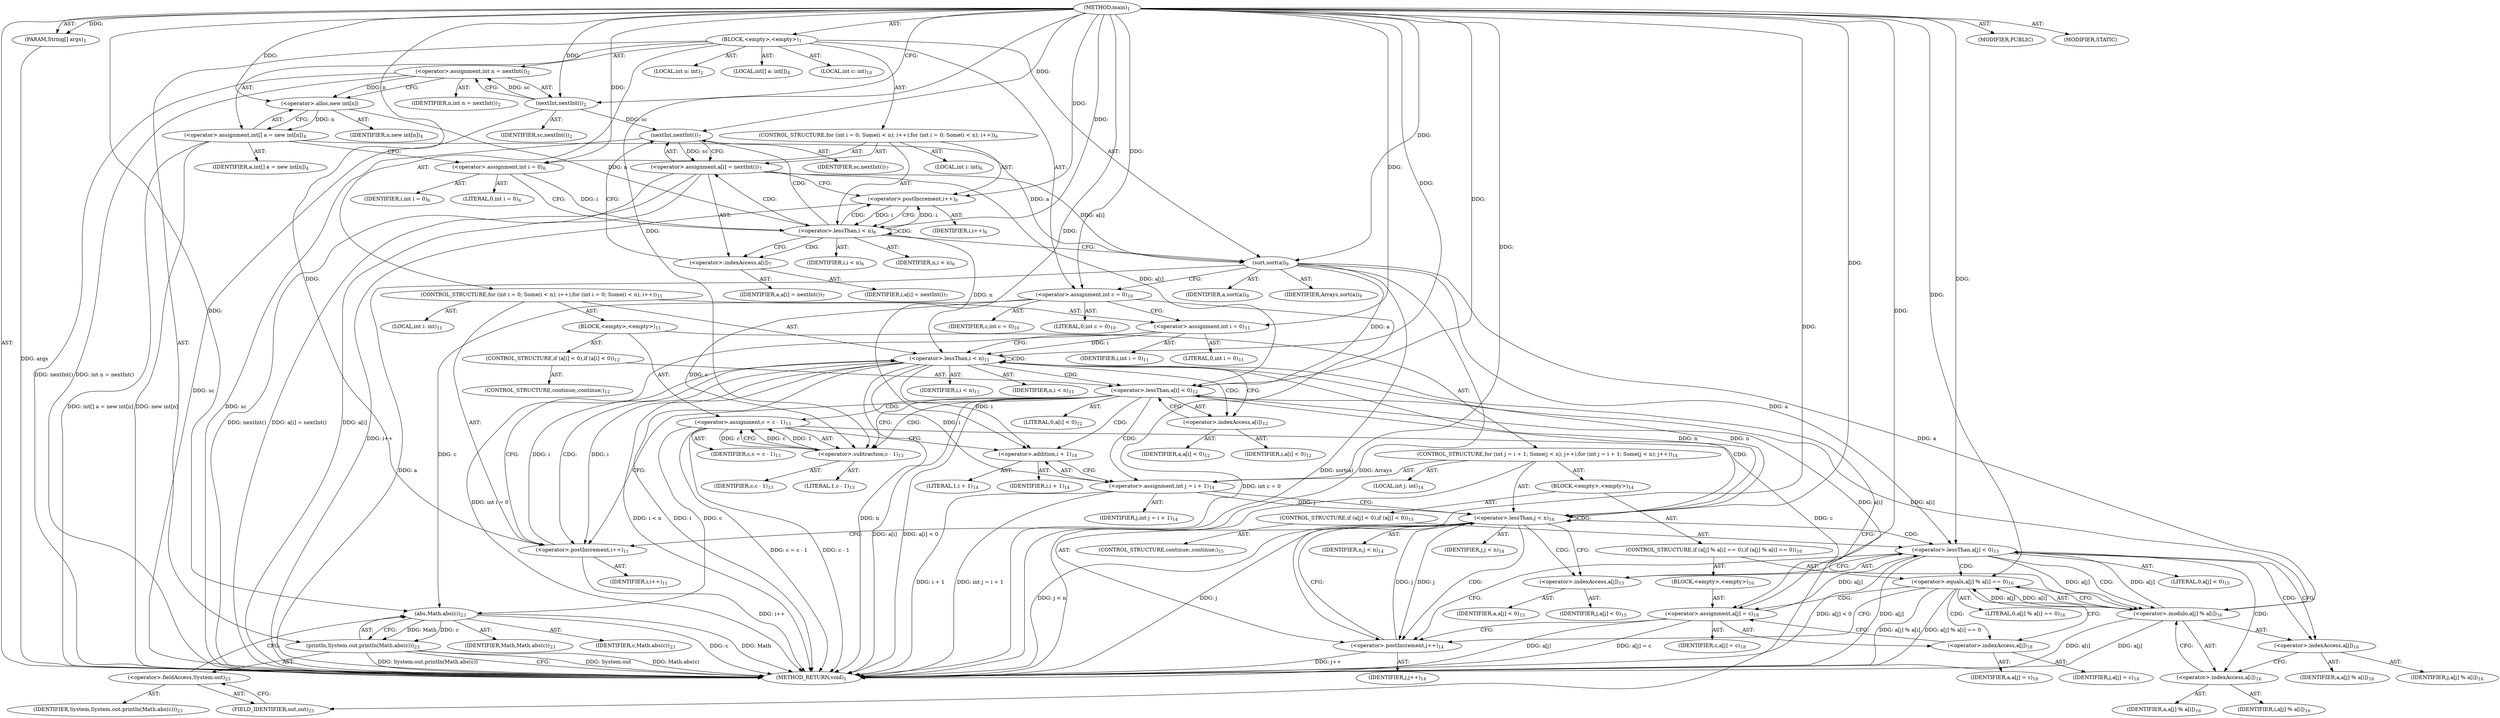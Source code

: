 digraph "main" {  
"17" [label = <(METHOD,main)<SUB>1</SUB>> ]
"18" [label = <(PARAM,String[] args)<SUB>1</SUB>> ]
"19" [label = <(BLOCK,&lt;empty&gt;,&lt;empty&gt;)<SUB>1</SUB>> ]
"20" [label = <(LOCAL,int n: int)<SUB>2</SUB>> ]
"21" [label = <(&lt;operator&gt;.assignment,int n = nextInt())<SUB>2</SUB>> ]
"22" [label = <(IDENTIFIER,n,int n = nextInt())<SUB>2</SUB>> ]
"23" [label = <(nextInt,nextInt())<SUB>2</SUB>> ]
"24" [label = <(IDENTIFIER,sc,nextInt())<SUB>2</SUB>> ]
"25" [label = <(LOCAL,int[] a: int[])<SUB>4</SUB>> ]
"26" [label = <(&lt;operator&gt;.assignment,int[] a = new int[n])<SUB>4</SUB>> ]
"27" [label = <(IDENTIFIER,a,int[] a = new int[n])<SUB>4</SUB>> ]
"28" [label = <(&lt;operator&gt;.alloc,new int[n])> ]
"29" [label = <(IDENTIFIER,n,new int[n])<SUB>4</SUB>> ]
"30" [label = <(CONTROL_STRUCTURE,for (int i = 0; Some(i &lt; n); i++),for (int i = 0; Some(i &lt; n); i++))<SUB>6</SUB>> ]
"31" [label = <(LOCAL,int i: int)<SUB>6</SUB>> ]
"32" [label = <(&lt;operator&gt;.assignment,int i = 0)<SUB>6</SUB>> ]
"33" [label = <(IDENTIFIER,i,int i = 0)<SUB>6</SUB>> ]
"34" [label = <(LITERAL,0,int i = 0)<SUB>6</SUB>> ]
"35" [label = <(&lt;operator&gt;.lessThan,i &lt; n)<SUB>6</SUB>> ]
"36" [label = <(IDENTIFIER,i,i &lt; n)<SUB>6</SUB>> ]
"37" [label = <(IDENTIFIER,n,i &lt; n)<SUB>6</SUB>> ]
"38" [label = <(&lt;operator&gt;.postIncrement,i++)<SUB>6</SUB>> ]
"39" [label = <(IDENTIFIER,i,i++)<SUB>6</SUB>> ]
"40" [label = <(&lt;operator&gt;.assignment,a[i] = nextInt())<SUB>7</SUB>> ]
"41" [label = <(&lt;operator&gt;.indexAccess,a[i])<SUB>7</SUB>> ]
"42" [label = <(IDENTIFIER,a,a[i] = nextInt())<SUB>7</SUB>> ]
"43" [label = <(IDENTIFIER,i,a[i] = nextInt())<SUB>7</SUB>> ]
"44" [label = <(nextInt,nextInt())<SUB>7</SUB>> ]
"45" [label = <(IDENTIFIER,sc,nextInt())<SUB>7</SUB>> ]
"46" [label = <(sort,sort(a))<SUB>9</SUB>> ]
"47" [label = <(IDENTIFIER,Arrays,sort(a))<SUB>9</SUB>> ]
"48" [label = <(IDENTIFIER,a,sort(a))<SUB>9</SUB>> ]
"49" [label = <(LOCAL,int c: int)<SUB>10</SUB>> ]
"50" [label = <(&lt;operator&gt;.assignment,int c = 0)<SUB>10</SUB>> ]
"51" [label = <(IDENTIFIER,c,int c = 0)<SUB>10</SUB>> ]
"52" [label = <(LITERAL,0,int c = 0)<SUB>10</SUB>> ]
"53" [label = <(CONTROL_STRUCTURE,for (int i = 0; Some(i &lt; n); i++),for (int i = 0; Some(i &lt; n); i++))<SUB>11</SUB>> ]
"54" [label = <(LOCAL,int i: int)<SUB>11</SUB>> ]
"55" [label = <(&lt;operator&gt;.assignment,int i = 0)<SUB>11</SUB>> ]
"56" [label = <(IDENTIFIER,i,int i = 0)<SUB>11</SUB>> ]
"57" [label = <(LITERAL,0,int i = 0)<SUB>11</SUB>> ]
"58" [label = <(&lt;operator&gt;.lessThan,i &lt; n)<SUB>11</SUB>> ]
"59" [label = <(IDENTIFIER,i,i &lt; n)<SUB>11</SUB>> ]
"60" [label = <(IDENTIFIER,n,i &lt; n)<SUB>11</SUB>> ]
"61" [label = <(&lt;operator&gt;.postIncrement,i++)<SUB>11</SUB>> ]
"62" [label = <(IDENTIFIER,i,i++)<SUB>11</SUB>> ]
"63" [label = <(BLOCK,&lt;empty&gt;,&lt;empty&gt;)<SUB>11</SUB>> ]
"64" [label = <(CONTROL_STRUCTURE,if (a[i] &lt; 0),if (a[i] &lt; 0))<SUB>12</SUB>> ]
"65" [label = <(&lt;operator&gt;.lessThan,a[i] &lt; 0)<SUB>12</SUB>> ]
"66" [label = <(&lt;operator&gt;.indexAccess,a[i])<SUB>12</SUB>> ]
"67" [label = <(IDENTIFIER,a,a[i] &lt; 0)<SUB>12</SUB>> ]
"68" [label = <(IDENTIFIER,i,a[i] &lt; 0)<SUB>12</SUB>> ]
"69" [label = <(LITERAL,0,a[i] &lt; 0)<SUB>12</SUB>> ]
"70" [label = <(CONTROL_STRUCTURE,continue;,continue;)<SUB>12</SUB>> ]
"71" [label = <(&lt;operator&gt;.assignment,c = c - 1)<SUB>13</SUB>> ]
"72" [label = <(IDENTIFIER,c,c = c - 1)<SUB>13</SUB>> ]
"73" [label = <(&lt;operator&gt;.subtraction,c - 1)<SUB>13</SUB>> ]
"74" [label = <(IDENTIFIER,c,c - 1)<SUB>13</SUB>> ]
"75" [label = <(LITERAL,1,c - 1)<SUB>13</SUB>> ]
"76" [label = <(CONTROL_STRUCTURE,for (int j = i + 1; Some(j &lt; n); j++),for (int j = i + 1; Some(j &lt; n); j++))<SUB>14</SUB>> ]
"77" [label = <(LOCAL,int j: int)<SUB>14</SUB>> ]
"78" [label = <(&lt;operator&gt;.assignment,int j = i + 1)<SUB>14</SUB>> ]
"79" [label = <(IDENTIFIER,j,int j = i + 1)<SUB>14</SUB>> ]
"80" [label = <(&lt;operator&gt;.addition,i + 1)<SUB>14</SUB>> ]
"81" [label = <(IDENTIFIER,i,i + 1)<SUB>14</SUB>> ]
"82" [label = <(LITERAL,1,i + 1)<SUB>14</SUB>> ]
"83" [label = <(&lt;operator&gt;.lessThan,j &lt; n)<SUB>14</SUB>> ]
"84" [label = <(IDENTIFIER,j,j &lt; n)<SUB>14</SUB>> ]
"85" [label = <(IDENTIFIER,n,j &lt; n)<SUB>14</SUB>> ]
"86" [label = <(&lt;operator&gt;.postIncrement,j++)<SUB>14</SUB>> ]
"87" [label = <(IDENTIFIER,j,j++)<SUB>14</SUB>> ]
"88" [label = <(BLOCK,&lt;empty&gt;,&lt;empty&gt;)<SUB>14</SUB>> ]
"89" [label = <(CONTROL_STRUCTURE,if (a[j] &lt; 0),if (a[j] &lt; 0))<SUB>15</SUB>> ]
"90" [label = <(&lt;operator&gt;.lessThan,a[j] &lt; 0)<SUB>15</SUB>> ]
"91" [label = <(&lt;operator&gt;.indexAccess,a[j])<SUB>15</SUB>> ]
"92" [label = <(IDENTIFIER,a,a[j] &lt; 0)<SUB>15</SUB>> ]
"93" [label = <(IDENTIFIER,j,a[j] &lt; 0)<SUB>15</SUB>> ]
"94" [label = <(LITERAL,0,a[j] &lt; 0)<SUB>15</SUB>> ]
"95" [label = <(CONTROL_STRUCTURE,continue;,continue;)<SUB>15</SUB>> ]
"96" [label = <(CONTROL_STRUCTURE,if (a[j] % a[i] == 0),if (a[j] % a[i] == 0))<SUB>16</SUB>> ]
"97" [label = <(&lt;operator&gt;.equals,a[j] % a[i] == 0)<SUB>16</SUB>> ]
"98" [label = <(&lt;operator&gt;.modulo,a[j] % a[i])<SUB>16</SUB>> ]
"99" [label = <(&lt;operator&gt;.indexAccess,a[j])<SUB>16</SUB>> ]
"100" [label = <(IDENTIFIER,a,a[j] % a[i])<SUB>16</SUB>> ]
"101" [label = <(IDENTIFIER,j,a[j] % a[i])<SUB>16</SUB>> ]
"102" [label = <(&lt;operator&gt;.indexAccess,a[i])<SUB>16</SUB>> ]
"103" [label = <(IDENTIFIER,a,a[j] % a[i])<SUB>16</SUB>> ]
"104" [label = <(IDENTIFIER,i,a[j] % a[i])<SUB>16</SUB>> ]
"105" [label = <(LITERAL,0,a[j] % a[i] == 0)<SUB>16</SUB>> ]
"106" [label = <(BLOCK,&lt;empty&gt;,&lt;empty&gt;)<SUB>16</SUB>> ]
"107" [label = <(&lt;operator&gt;.assignment,a[j] = c)<SUB>18</SUB>> ]
"108" [label = <(&lt;operator&gt;.indexAccess,a[j])<SUB>18</SUB>> ]
"109" [label = <(IDENTIFIER,a,a[j] = c)<SUB>18</SUB>> ]
"110" [label = <(IDENTIFIER,j,a[j] = c)<SUB>18</SUB>> ]
"111" [label = <(IDENTIFIER,c,a[j] = c)<SUB>18</SUB>> ]
"112" [label = <(println,System.out.println(Math.abs(c)))<SUB>23</SUB>> ]
"113" [label = <(&lt;operator&gt;.fieldAccess,System.out)<SUB>23</SUB>> ]
"114" [label = <(IDENTIFIER,System,System.out.println(Math.abs(c)))<SUB>23</SUB>> ]
"115" [label = <(FIELD_IDENTIFIER,out,out)<SUB>23</SUB>> ]
"116" [label = <(abs,Math.abs(c))<SUB>23</SUB>> ]
"117" [label = <(IDENTIFIER,Math,Math.abs(c))<SUB>23</SUB>> ]
"118" [label = <(IDENTIFIER,c,Math.abs(c))<SUB>23</SUB>> ]
"119" [label = <(MODIFIER,PUBLIC)> ]
"120" [label = <(MODIFIER,STATIC)> ]
"121" [label = <(METHOD_RETURN,void)<SUB>1</SUB>> ]
  "17" -> "18"  [ label = "AST: "] 
  "17" -> "19"  [ label = "AST: "] 
  "17" -> "119"  [ label = "AST: "] 
  "17" -> "120"  [ label = "AST: "] 
  "17" -> "121"  [ label = "AST: "] 
  "19" -> "20"  [ label = "AST: "] 
  "19" -> "21"  [ label = "AST: "] 
  "19" -> "25"  [ label = "AST: "] 
  "19" -> "26"  [ label = "AST: "] 
  "19" -> "30"  [ label = "AST: "] 
  "19" -> "46"  [ label = "AST: "] 
  "19" -> "49"  [ label = "AST: "] 
  "19" -> "50"  [ label = "AST: "] 
  "19" -> "53"  [ label = "AST: "] 
  "19" -> "112"  [ label = "AST: "] 
  "21" -> "22"  [ label = "AST: "] 
  "21" -> "23"  [ label = "AST: "] 
  "23" -> "24"  [ label = "AST: "] 
  "26" -> "27"  [ label = "AST: "] 
  "26" -> "28"  [ label = "AST: "] 
  "28" -> "29"  [ label = "AST: "] 
  "30" -> "31"  [ label = "AST: "] 
  "30" -> "32"  [ label = "AST: "] 
  "30" -> "35"  [ label = "AST: "] 
  "30" -> "38"  [ label = "AST: "] 
  "30" -> "40"  [ label = "AST: "] 
  "32" -> "33"  [ label = "AST: "] 
  "32" -> "34"  [ label = "AST: "] 
  "35" -> "36"  [ label = "AST: "] 
  "35" -> "37"  [ label = "AST: "] 
  "38" -> "39"  [ label = "AST: "] 
  "40" -> "41"  [ label = "AST: "] 
  "40" -> "44"  [ label = "AST: "] 
  "41" -> "42"  [ label = "AST: "] 
  "41" -> "43"  [ label = "AST: "] 
  "44" -> "45"  [ label = "AST: "] 
  "46" -> "47"  [ label = "AST: "] 
  "46" -> "48"  [ label = "AST: "] 
  "50" -> "51"  [ label = "AST: "] 
  "50" -> "52"  [ label = "AST: "] 
  "53" -> "54"  [ label = "AST: "] 
  "53" -> "55"  [ label = "AST: "] 
  "53" -> "58"  [ label = "AST: "] 
  "53" -> "61"  [ label = "AST: "] 
  "53" -> "63"  [ label = "AST: "] 
  "55" -> "56"  [ label = "AST: "] 
  "55" -> "57"  [ label = "AST: "] 
  "58" -> "59"  [ label = "AST: "] 
  "58" -> "60"  [ label = "AST: "] 
  "61" -> "62"  [ label = "AST: "] 
  "63" -> "64"  [ label = "AST: "] 
  "63" -> "71"  [ label = "AST: "] 
  "63" -> "76"  [ label = "AST: "] 
  "64" -> "65"  [ label = "AST: "] 
  "64" -> "70"  [ label = "AST: "] 
  "65" -> "66"  [ label = "AST: "] 
  "65" -> "69"  [ label = "AST: "] 
  "66" -> "67"  [ label = "AST: "] 
  "66" -> "68"  [ label = "AST: "] 
  "71" -> "72"  [ label = "AST: "] 
  "71" -> "73"  [ label = "AST: "] 
  "73" -> "74"  [ label = "AST: "] 
  "73" -> "75"  [ label = "AST: "] 
  "76" -> "77"  [ label = "AST: "] 
  "76" -> "78"  [ label = "AST: "] 
  "76" -> "83"  [ label = "AST: "] 
  "76" -> "86"  [ label = "AST: "] 
  "76" -> "88"  [ label = "AST: "] 
  "78" -> "79"  [ label = "AST: "] 
  "78" -> "80"  [ label = "AST: "] 
  "80" -> "81"  [ label = "AST: "] 
  "80" -> "82"  [ label = "AST: "] 
  "83" -> "84"  [ label = "AST: "] 
  "83" -> "85"  [ label = "AST: "] 
  "86" -> "87"  [ label = "AST: "] 
  "88" -> "89"  [ label = "AST: "] 
  "88" -> "96"  [ label = "AST: "] 
  "89" -> "90"  [ label = "AST: "] 
  "89" -> "95"  [ label = "AST: "] 
  "90" -> "91"  [ label = "AST: "] 
  "90" -> "94"  [ label = "AST: "] 
  "91" -> "92"  [ label = "AST: "] 
  "91" -> "93"  [ label = "AST: "] 
  "96" -> "97"  [ label = "AST: "] 
  "96" -> "106"  [ label = "AST: "] 
  "97" -> "98"  [ label = "AST: "] 
  "97" -> "105"  [ label = "AST: "] 
  "98" -> "99"  [ label = "AST: "] 
  "98" -> "102"  [ label = "AST: "] 
  "99" -> "100"  [ label = "AST: "] 
  "99" -> "101"  [ label = "AST: "] 
  "102" -> "103"  [ label = "AST: "] 
  "102" -> "104"  [ label = "AST: "] 
  "106" -> "107"  [ label = "AST: "] 
  "107" -> "108"  [ label = "AST: "] 
  "107" -> "111"  [ label = "AST: "] 
  "108" -> "109"  [ label = "AST: "] 
  "108" -> "110"  [ label = "AST: "] 
  "112" -> "113"  [ label = "AST: "] 
  "112" -> "116"  [ label = "AST: "] 
  "113" -> "114"  [ label = "AST: "] 
  "113" -> "115"  [ label = "AST: "] 
  "116" -> "117"  [ label = "AST: "] 
  "116" -> "118"  [ label = "AST: "] 
  "21" -> "28"  [ label = "CFG: "] 
  "26" -> "32"  [ label = "CFG: "] 
  "46" -> "50"  [ label = "CFG: "] 
  "50" -> "55"  [ label = "CFG: "] 
  "112" -> "121"  [ label = "CFG: "] 
  "23" -> "21"  [ label = "CFG: "] 
  "28" -> "26"  [ label = "CFG: "] 
  "32" -> "35"  [ label = "CFG: "] 
  "35" -> "41"  [ label = "CFG: "] 
  "35" -> "46"  [ label = "CFG: "] 
  "38" -> "35"  [ label = "CFG: "] 
  "40" -> "38"  [ label = "CFG: "] 
  "55" -> "58"  [ label = "CFG: "] 
  "58" -> "66"  [ label = "CFG: "] 
  "58" -> "115"  [ label = "CFG: "] 
  "61" -> "58"  [ label = "CFG: "] 
  "113" -> "116"  [ label = "CFG: "] 
  "116" -> "112"  [ label = "CFG: "] 
  "41" -> "44"  [ label = "CFG: "] 
  "44" -> "40"  [ label = "CFG: "] 
  "71" -> "80"  [ label = "CFG: "] 
  "115" -> "113"  [ label = "CFG: "] 
  "65" -> "61"  [ label = "CFG: "] 
  "65" -> "73"  [ label = "CFG: "] 
  "73" -> "71"  [ label = "CFG: "] 
  "78" -> "83"  [ label = "CFG: "] 
  "83" -> "91"  [ label = "CFG: "] 
  "83" -> "61"  [ label = "CFG: "] 
  "86" -> "83"  [ label = "CFG: "] 
  "66" -> "65"  [ label = "CFG: "] 
  "80" -> "78"  [ label = "CFG: "] 
  "90" -> "86"  [ label = "CFG: "] 
  "90" -> "99"  [ label = "CFG: "] 
  "97" -> "108"  [ label = "CFG: "] 
  "97" -> "86"  [ label = "CFG: "] 
  "91" -> "90"  [ label = "CFG: "] 
  "98" -> "97"  [ label = "CFG: "] 
  "107" -> "86"  [ label = "CFG: "] 
  "99" -> "102"  [ label = "CFG: "] 
  "102" -> "98"  [ label = "CFG: "] 
  "108" -> "107"  [ label = "CFG: "] 
  "17" -> "23"  [ label = "CFG: "] 
  "18" -> "121"  [ label = "DDG: args"] 
  "23" -> "121"  [ label = "DDG: sc"] 
  "21" -> "121"  [ label = "DDG: nextInt()"] 
  "21" -> "121"  [ label = "DDG: int n = nextInt()"] 
  "26" -> "121"  [ label = "DDG: new int[n]"] 
  "26" -> "121"  [ label = "DDG: int[] a = new int[n]"] 
  "46" -> "121"  [ label = "DDG: a"] 
  "46" -> "121"  [ label = "DDG: sort(a)"] 
  "50" -> "121"  [ label = "DDG: int c = 0"] 
  "55" -> "121"  [ label = "DDG: int i = 0"] 
  "58" -> "121"  [ label = "DDG: i"] 
  "58" -> "121"  [ label = "DDG: n"] 
  "58" -> "121"  [ label = "DDG: i &lt; n"] 
  "112" -> "121"  [ label = "DDG: System.out"] 
  "116" -> "121"  [ label = "DDG: c"] 
  "112" -> "121"  [ label = "DDG: Math.abs(c)"] 
  "112" -> "121"  [ label = "DDG: System.out.println(Math.abs(c))"] 
  "65" -> "121"  [ label = "DDG: a[i]"] 
  "65" -> "121"  [ label = "DDG: a[i] &lt; 0"] 
  "71" -> "121"  [ label = "DDG: c - 1"] 
  "71" -> "121"  [ label = "DDG: c = c - 1"] 
  "78" -> "121"  [ label = "DDG: i + 1"] 
  "78" -> "121"  [ label = "DDG: int j = i + 1"] 
  "83" -> "121"  [ label = "DDG: j"] 
  "83" -> "121"  [ label = "DDG: j &lt; n"] 
  "90" -> "121"  [ label = "DDG: a[j]"] 
  "90" -> "121"  [ label = "DDG: a[j] &lt; 0"] 
  "98" -> "121"  [ label = "DDG: a[j]"] 
  "98" -> "121"  [ label = "DDG: a[i]"] 
  "97" -> "121"  [ label = "DDG: a[j] % a[i]"] 
  "97" -> "121"  [ label = "DDG: a[j] % a[i] == 0"] 
  "107" -> "121"  [ label = "DDG: a[j]"] 
  "107" -> "121"  [ label = "DDG: a[j] = c"] 
  "86" -> "121"  [ label = "DDG: j++"] 
  "61" -> "121"  [ label = "DDG: i++"] 
  "40" -> "121"  [ label = "DDG: a[i]"] 
  "44" -> "121"  [ label = "DDG: sc"] 
  "40" -> "121"  [ label = "DDG: nextInt()"] 
  "40" -> "121"  [ label = "DDG: a[i] = nextInt()"] 
  "38" -> "121"  [ label = "DDG: i++"] 
  "46" -> "121"  [ label = "DDG: Arrays"] 
  "116" -> "121"  [ label = "DDG: Math"] 
  "17" -> "18"  [ label = "DDG: "] 
  "23" -> "21"  [ label = "DDG: sc"] 
  "28" -> "26"  [ label = "DDG: n"] 
  "17" -> "50"  [ label = "DDG: "] 
  "17" -> "32"  [ label = "DDG: "] 
  "44" -> "40"  [ label = "DDG: sc"] 
  "17" -> "46"  [ label = "DDG: "] 
  "26" -> "46"  [ label = "DDG: a"] 
  "40" -> "46"  [ label = "DDG: a[i]"] 
  "17" -> "55"  [ label = "DDG: "] 
  "116" -> "112"  [ label = "DDG: Math"] 
  "116" -> "112"  [ label = "DDG: c"] 
  "17" -> "23"  [ label = "DDG: "] 
  "21" -> "28"  [ label = "DDG: n"] 
  "17" -> "28"  [ label = "DDG: "] 
  "32" -> "35"  [ label = "DDG: i"] 
  "38" -> "35"  [ label = "DDG: i"] 
  "17" -> "35"  [ label = "DDG: "] 
  "28" -> "35"  [ label = "DDG: n"] 
  "35" -> "38"  [ label = "DDG: i"] 
  "17" -> "38"  [ label = "DDG: "] 
  "55" -> "58"  [ label = "DDG: i"] 
  "61" -> "58"  [ label = "DDG: i"] 
  "17" -> "58"  [ label = "DDG: "] 
  "35" -> "58"  [ label = "DDG: n"] 
  "83" -> "58"  [ label = "DDG: n"] 
  "58" -> "61"  [ label = "DDG: i"] 
  "17" -> "61"  [ label = "DDG: "] 
  "73" -> "71"  [ label = "DDG: c"] 
  "73" -> "71"  [ label = "DDG: 1"] 
  "17" -> "116"  [ label = "DDG: "] 
  "50" -> "116"  [ label = "DDG: c"] 
  "71" -> "116"  [ label = "DDG: c"] 
  "23" -> "44"  [ label = "DDG: sc"] 
  "17" -> "44"  [ label = "DDG: "] 
  "58" -> "78"  [ label = "DDG: i"] 
  "17" -> "78"  [ label = "DDG: "] 
  "46" -> "65"  [ label = "DDG: a"] 
  "98" -> "65"  [ label = "DDG: a[i]"] 
  "40" -> "65"  [ label = "DDG: a[i]"] 
  "17" -> "65"  [ label = "DDG: "] 
  "50" -> "73"  [ label = "DDG: c"] 
  "71" -> "73"  [ label = "DDG: c"] 
  "17" -> "73"  [ label = "DDG: "] 
  "78" -> "83"  [ label = "DDG: j"] 
  "86" -> "83"  [ label = "DDG: j"] 
  "17" -> "83"  [ label = "DDG: "] 
  "58" -> "83"  [ label = "DDG: n"] 
  "83" -> "86"  [ label = "DDG: j"] 
  "17" -> "86"  [ label = "DDG: "] 
  "58" -> "80"  [ label = "DDG: i"] 
  "17" -> "80"  [ label = "DDG: "] 
  "46" -> "90"  [ label = "DDG: a"] 
  "98" -> "90"  [ label = "DDG: a[j]"] 
  "107" -> "90"  [ label = "DDG: a[j]"] 
  "17" -> "90"  [ label = "DDG: "] 
  "98" -> "97"  [ label = "DDG: a[j]"] 
  "98" -> "97"  [ label = "DDG: a[i]"] 
  "17" -> "97"  [ label = "DDG: "] 
  "71" -> "107"  [ label = "DDG: c"] 
  "17" -> "107"  [ label = "DDG: "] 
  "46" -> "98"  [ label = "DDG: a"] 
  "90" -> "98"  [ label = "DDG: a[j]"] 
  "65" -> "98"  [ label = "DDG: a[i]"] 
  "35" -> "38"  [ label = "CDG: "] 
  "35" -> "40"  [ label = "CDG: "] 
  "35" -> "44"  [ label = "CDG: "] 
  "35" -> "35"  [ label = "CDG: "] 
  "35" -> "41"  [ label = "CDG: "] 
  "58" -> "66"  [ label = "CDG: "] 
  "58" -> "65"  [ label = "CDG: "] 
  "58" -> "58"  [ label = "CDG: "] 
  "58" -> "61"  [ label = "CDG: "] 
  "65" -> "73"  [ label = "CDG: "] 
  "65" -> "80"  [ label = "CDG: "] 
  "65" -> "83"  [ label = "CDG: "] 
  "65" -> "71"  [ label = "CDG: "] 
  "65" -> "78"  [ label = "CDG: "] 
  "83" -> "91"  [ label = "CDG: "] 
  "83" -> "90"  [ label = "CDG: "] 
  "83" -> "83"  [ label = "CDG: "] 
  "83" -> "86"  [ label = "CDG: "] 
  "90" -> "98"  [ label = "CDG: "] 
  "90" -> "99"  [ label = "CDG: "] 
  "90" -> "102"  [ label = "CDG: "] 
  "90" -> "97"  [ label = "CDG: "] 
  "97" -> "107"  [ label = "CDG: "] 
  "97" -> "108"  [ label = "CDG: "] 
}
